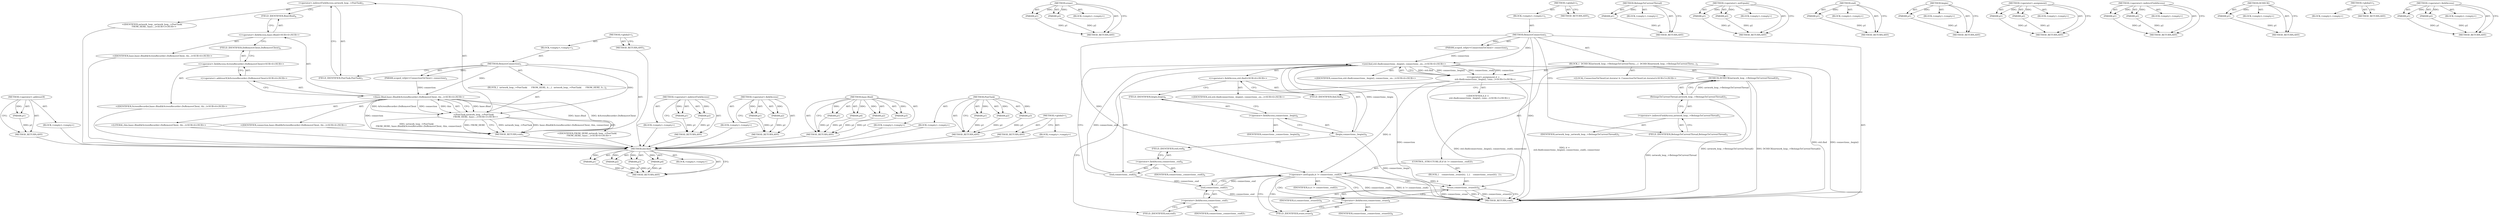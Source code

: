 digraph "&lt;operator&gt;.fieldAccess" {
vulnerable_68 [label=<(METHOD,&lt;operator&gt;.addressOf)>];
vulnerable_69 [label=<(PARAM,p1)>];
vulnerable_70 [label=<(BLOCK,&lt;empty&gt;,&lt;empty&gt;)>];
vulnerable_71 [label=<(METHOD_RETURN,ANY)>];
vulnerable_6 [label=<(METHOD,&lt;global&gt;)<SUB>1</SUB>>];
vulnerable_7 [label=<(BLOCK,&lt;empty&gt;,&lt;empty&gt;)<SUB>1</SUB>>];
vulnerable_8 [label=<(METHOD,RemoveConnection)<SUB>1</SUB>>];
vulnerable_9 [label=<(PARAM,scoped_refptr&lt;ConnectionToClient&gt; connection)<SUB>2</SUB>>];
vulnerable_10 [label=<(BLOCK,{
  network_loop_-&gt;PostTask(
      FROM_HERE, b...,{
  network_loop_-&gt;PostTask(
      FROM_HERE, b...)<SUB>2</SUB>>];
vulnerable_11 [label="<(PostTask,network_loop_-&gt;PostTask(
      FROM_HERE, base:...)<SUB>3</SUB>>"];
vulnerable_12 [label=<(&lt;operator&gt;.indirectFieldAccess,network_loop_-&gt;PostTask)<SUB>3</SUB>>];
vulnerable_13 [label="<(IDENTIFIER,network_loop_,network_loop_-&gt;PostTask(
      FROM_HERE, base:...)<SUB>3</SUB>>"];
vulnerable_14 [label=<(FIELD_IDENTIFIER,PostTask,PostTask)<SUB>3</SUB>>];
vulnerable_15 [label="<(IDENTIFIER,FROM_HERE,network_loop_-&gt;PostTask(
      FROM_HERE, base:...)<SUB>4</SUB>>"];
vulnerable_16 [label="<(base.Bind,base::Bind(&amp;ScreenRecorder::DoRemoveClient, thi...)<SUB>4</SUB>>"];
vulnerable_17 [label="<(&lt;operator&gt;.fieldAccess,base::Bind)<SUB>4</SUB>>"];
vulnerable_18 [label="<(IDENTIFIER,base,base::Bind(&amp;ScreenRecorder::DoRemoveClient, thi...)<SUB>4</SUB>>"];
vulnerable_19 [label=<(FIELD_IDENTIFIER,Bind,Bind)<SUB>4</SUB>>];
vulnerable_20 [label="<(&lt;operator&gt;.addressOf,&amp;ScreenRecorder::DoRemoveClient)<SUB>4</SUB>>"];
vulnerable_21 [label="<(&lt;operator&gt;.fieldAccess,ScreenRecorder::DoRemoveClient)<SUB>4</SUB>>"];
vulnerable_22 [label="<(IDENTIFIER,ScreenRecorder,base::Bind(&amp;ScreenRecorder::DoRemoveClient, thi...)<SUB>4</SUB>>"];
vulnerable_23 [label=<(FIELD_IDENTIFIER,DoRemoveClient,DoRemoveClient)<SUB>4</SUB>>];
vulnerable_24 [label="<(LITERAL,this,base::Bind(&amp;ScreenRecorder::DoRemoveClient, thi...)<SUB>4</SUB>>"];
vulnerable_25 [label="<(IDENTIFIER,connection,base::Bind(&amp;ScreenRecorder::DoRemoveClient, thi...)<SUB>4</SUB>>"];
vulnerable_26 [label=<(METHOD_RETURN,void)<SUB>1</SUB>>];
vulnerable_28 [label=<(METHOD_RETURN,ANY)<SUB>1</SUB>>];
vulnerable_51 [label=<(METHOD,&lt;operator&gt;.indirectFieldAccess)>];
vulnerable_52 [label=<(PARAM,p1)>];
vulnerable_53 [label=<(PARAM,p2)>];
vulnerable_54 [label=<(BLOCK,&lt;empty&gt;,&lt;empty&gt;)>];
vulnerable_55 [label=<(METHOD_RETURN,ANY)>];
vulnerable_63 [label=<(METHOD,&lt;operator&gt;.fieldAccess)>];
vulnerable_64 [label=<(PARAM,p1)>];
vulnerable_65 [label=<(PARAM,p2)>];
vulnerable_66 [label=<(BLOCK,&lt;empty&gt;,&lt;empty&gt;)>];
vulnerable_67 [label=<(METHOD_RETURN,ANY)>];
vulnerable_56 [label=<(METHOD,base.Bind)>];
vulnerable_57 [label=<(PARAM,p1)>];
vulnerable_58 [label=<(PARAM,p2)>];
vulnerable_59 [label=<(PARAM,p3)>];
vulnerable_60 [label=<(PARAM,p4)>];
vulnerable_61 [label=<(BLOCK,&lt;empty&gt;,&lt;empty&gt;)>];
vulnerable_62 [label=<(METHOD_RETURN,ANY)>];
vulnerable_45 [label=<(METHOD,PostTask)>];
vulnerable_46 [label=<(PARAM,p1)>];
vulnerable_47 [label=<(PARAM,p2)>];
vulnerable_48 [label=<(PARAM,p3)>];
vulnerable_49 [label=<(BLOCK,&lt;empty&gt;,&lt;empty&gt;)>];
vulnerable_50 [label=<(METHOD_RETURN,ANY)>];
vulnerable_39 [label=<(METHOD,&lt;global&gt;)<SUB>1</SUB>>];
vulnerable_40 [label=<(BLOCK,&lt;empty&gt;,&lt;empty&gt;)>];
vulnerable_41 [label=<(METHOD_RETURN,ANY)>];
fixed_82 [label=<(METHOD,std.find)>];
fixed_83 [label=<(PARAM,p1)>];
fixed_84 [label=<(PARAM,p2)>];
fixed_85 [label=<(PARAM,p3)>];
fixed_86 [label=<(PARAM,p4)>];
fixed_87 [label=<(BLOCK,&lt;empty&gt;,&lt;empty&gt;)>];
fixed_88 [label=<(METHOD_RETURN,ANY)>];
fixed_107 [label=<(METHOD,erase)>];
fixed_108 [label=<(PARAM,p1)>];
fixed_109 [label=<(PARAM,p2)>];
fixed_110 [label=<(BLOCK,&lt;empty&gt;,&lt;empty&gt;)>];
fixed_111 [label=<(METHOD_RETURN,ANY)>];
fixed_6 [label=<(METHOD,&lt;global&gt;)<SUB>1</SUB>>];
fixed_7 [label=<(BLOCK,&lt;empty&gt;,&lt;empty&gt;)<SUB>1</SUB>>];
fixed_8 [label=<(METHOD,RemoveConnection)<SUB>1</SUB>>];
fixed_9 [label=<(PARAM,scoped_refptr&lt;ConnectionToClient&gt; connection)<SUB>2</SUB>>];
fixed_10 [label=<(BLOCK,{
  DCHECK(network_loop_-&gt;BelongsToCurrentThrea...,{
  DCHECK(network_loop_-&gt;BelongsToCurrentThrea...)<SUB>2</SUB>>];
fixed_11 [label=<(DCHECK,DCHECK(network_loop_-&gt;BelongsToCurrentThread()))<SUB>3</SUB>>];
fixed_12 [label=<(BelongsToCurrentThread,network_loop_-&gt;BelongsToCurrentThread())<SUB>3</SUB>>];
fixed_13 [label=<(&lt;operator&gt;.indirectFieldAccess,network_loop_-&gt;BelongsToCurrentThread)<SUB>3</SUB>>];
fixed_14 [label=<(IDENTIFIER,network_loop_,network_loop_-&gt;BelongsToCurrentThread())<SUB>3</SUB>>];
fixed_15 [label=<(FIELD_IDENTIFIER,BelongsToCurrentThread,BelongsToCurrentThread)<SUB>3</SUB>>];
fixed_16 [label="<(LOCAL,ConnectionToClientList.iterator it: ConnectionToClientList.iterator)<SUB>5</SUB>>"];
fixed_17 [label="<(&lt;operator&gt;.assignment,it =
      std::find(connections_.begin(), conn...)<SUB>5</SUB>>"];
fixed_18 [label="<(IDENTIFIER,it,it =
      std::find(connections_.begin(), conn...)<SUB>5</SUB>>"];
fixed_19 [label="<(std.find,std::find(connections_.begin(), connections_.en...)<SUB>6</SUB>>"];
fixed_20 [label="<(&lt;operator&gt;.fieldAccess,std::find)<SUB>6</SUB>>"];
fixed_21 [label="<(IDENTIFIER,std,std::find(connections_.begin(), connections_.en...)<SUB>6</SUB>>"];
fixed_22 [label=<(FIELD_IDENTIFIER,find,find)<SUB>6</SUB>>];
fixed_23 [label=<(begin,connections_.begin())<SUB>6</SUB>>];
fixed_24 [label=<(&lt;operator&gt;.fieldAccess,connections_.begin)<SUB>6</SUB>>];
fixed_25 [label=<(IDENTIFIER,connections_,connections_.begin())<SUB>6</SUB>>];
fixed_26 [label=<(FIELD_IDENTIFIER,begin,begin)<SUB>6</SUB>>];
fixed_27 [label=<(end,connections_.end())<SUB>6</SUB>>];
fixed_28 [label=<(&lt;operator&gt;.fieldAccess,connections_.end)<SUB>6</SUB>>];
fixed_29 [label=<(IDENTIFIER,connections_,connections_.end())<SUB>6</SUB>>];
fixed_30 [label=<(FIELD_IDENTIFIER,end,end)<SUB>6</SUB>>];
fixed_31 [label="<(IDENTIFIER,connection,std::find(connections_.begin(), connections_.en...)<SUB>6</SUB>>"];
fixed_32 [label=<(CONTROL_STRUCTURE,IF,if (it != connections_.end()))<SUB>7</SUB>>];
fixed_33 [label=<(&lt;operator&gt;.notEquals,it != connections_.end())<SUB>7</SUB>>];
fixed_34 [label=<(IDENTIFIER,it,it != connections_.end())<SUB>7</SUB>>];
fixed_35 [label=<(end,connections_.end())<SUB>7</SUB>>];
fixed_36 [label=<(&lt;operator&gt;.fieldAccess,connections_.end)<SUB>7</SUB>>];
fixed_37 [label=<(IDENTIFIER,connections_,connections_.end())<SUB>7</SUB>>];
fixed_38 [label=<(FIELD_IDENTIFIER,end,end)<SUB>7</SUB>>];
fixed_39 [label=<(BLOCK,{
    connections_.erase(it);
  },{
    connections_.erase(it);
  })<SUB>7</SUB>>];
fixed_40 [label=<(erase,connections_.erase(it))<SUB>8</SUB>>];
fixed_41 [label=<(&lt;operator&gt;.fieldAccess,connections_.erase)<SUB>8</SUB>>];
fixed_42 [label=<(IDENTIFIER,connections_,connections_.erase(it))<SUB>8</SUB>>];
fixed_43 [label=<(FIELD_IDENTIFIER,erase,erase)<SUB>8</SUB>>];
fixed_44 [label=<(IDENTIFIER,it,connections_.erase(it))<SUB>8</SUB>>];
fixed_45 [label=<(METHOD_RETURN,void)<SUB>1</SUB>>];
fixed_47 [label=<(METHOD_RETURN,ANY)<SUB>1</SUB>>];
fixed_68 [label=<(METHOD,BelongsToCurrentThread)>];
fixed_69 [label=<(PARAM,p1)>];
fixed_70 [label=<(BLOCK,&lt;empty&gt;,&lt;empty&gt;)>];
fixed_71 [label=<(METHOD_RETURN,ANY)>];
fixed_102 [label=<(METHOD,&lt;operator&gt;.notEquals)>];
fixed_103 [label=<(PARAM,p1)>];
fixed_104 [label=<(PARAM,p2)>];
fixed_105 [label=<(BLOCK,&lt;empty&gt;,&lt;empty&gt;)>];
fixed_106 [label=<(METHOD_RETURN,ANY)>];
fixed_98 [label=<(METHOD,end)>];
fixed_99 [label=<(PARAM,p1)>];
fixed_100 [label=<(BLOCK,&lt;empty&gt;,&lt;empty&gt;)>];
fixed_101 [label=<(METHOD_RETURN,ANY)>];
fixed_94 [label=<(METHOD,begin)>];
fixed_95 [label=<(PARAM,p1)>];
fixed_96 [label=<(BLOCK,&lt;empty&gt;,&lt;empty&gt;)>];
fixed_97 [label=<(METHOD_RETURN,ANY)>];
fixed_77 [label=<(METHOD,&lt;operator&gt;.assignment)>];
fixed_78 [label=<(PARAM,p1)>];
fixed_79 [label=<(PARAM,p2)>];
fixed_80 [label=<(BLOCK,&lt;empty&gt;,&lt;empty&gt;)>];
fixed_81 [label=<(METHOD_RETURN,ANY)>];
fixed_72 [label=<(METHOD,&lt;operator&gt;.indirectFieldAccess)>];
fixed_73 [label=<(PARAM,p1)>];
fixed_74 [label=<(PARAM,p2)>];
fixed_75 [label=<(BLOCK,&lt;empty&gt;,&lt;empty&gt;)>];
fixed_76 [label=<(METHOD_RETURN,ANY)>];
fixed_64 [label=<(METHOD,DCHECK)>];
fixed_65 [label=<(PARAM,p1)>];
fixed_66 [label=<(BLOCK,&lt;empty&gt;,&lt;empty&gt;)>];
fixed_67 [label=<(METHOD_RETURN,ANY)>];
fixed_58 [label=<(METHOD,&lt;global&gt;)<SUB>1</SUB>>];
fixed_59 [label=<(BLOCK,&lt;empty&gt;,&lt;empty&gt;)>];
fixed_60 [label=<(METHOD_RETURN,ANY)>];
fixed_89 [label=<(METHOD,&lt;operator&gt;.fieldAccess)>];
fixed_90 [label=<(PARAM,p1)>];
fixed_91 [label=<(PARAM,p2)>];
fixed_92 [label=<(BLOCK,&lt;empty&gt;,&lt;empty&gt;)>];
fixed_93 [label=<(METHOD_RETURN,ANY)>];
vulnerable_68 -> vulnerable_69  [key=0, label="AST: "];
vulnerable_68 -> vulnerable_69  [key=1, label="DDG: "];
vulnerable_68 -> vulnerable_70  [key=0, label="AST: "];
vulnerable_68 -> vulnerable_71  [key=0, label="AST: "];
vulnerable_68 -> vulnerable_71  [key=1, label="CFG: "];
vulnerable_69 -> vulnerable_71  [key=0, label="DDG: p1"];
vulnerable_70 -> fixed_82  [key=0];
vulnerable_71 -> fixed_82  [key=0];
vulnerable_6 -> vulnerable_7  [key=0, label="AST: "];
vulnerable_6 -> vulnerable_28  [key=0, label="AST: "];
vulnerable_6 -> vulnerable_28  [key=1, label="CFG: "];
vulnerable_7 -> vulnerable_8  [key=0, label="AST: "];
vulnerable_8 -> vulnerable_9  [key=0, label="AST: "];
vulnerable_8 -> vulnerable_9  [key=1, label="DDG: "];
vulnerable_8 -> vulnerable_10  [key=0, label="AST: "];
vulnerable_8 -> vulnerable_26  [key=0, label="AST: "];
vulnerable_8 -> vulnerable_14  [key=0, label="CFG: "];
vulnerable_8 -> vulnerable_11  [key=0, label="DDG: "];
vulnerable_8 -> vulnerable_16  [key=0, label="DDG: "];
vulnerable_9 -> vulnerable_16  [key=0, label="DDG: connection"];
vulnerable_10 -> vulnerable_11  [key=0, label="AST: "];
vulnerable_11 -> vulnerable_12  [key=0, label="AST: "];
vulnerable_11 -> vulnerable_15  [key=0, label="AST: "];
vulnerable_11 -> vulnerable_16  [key=0, label="AST: "];
vulnerable_11 -> vulnerable_26  [key=0, label="CFG: "];
vulnerable_11 -> vulnerable_26  [key=1, label="DDG: network_loop_-&gt;PostTask"];
vulnerable_11 -> vulnerable_26  [key=2, label="DDG: base::Bind(&amp;ScreenRecorder::DoRemoveClient, this, connection)"];
vulnerable_11 -> vulnerable_26  [key=3, label="DDG: network_loop_-&gt;PostTask(
      FROM_HERE, base::Bind(&amp;ScreenRecorder::DoRemoveClient, this, connection))"];
vulnerable_11 -> vulnerable_26  [key=4, label="DDG: FROM_HERE"];
vulnerable_12 -> vulnerable_13  [key=0, label="AST: "];
vulnerable_12 -> vulnerable_14  [key=0, label="AST: "];
vulnerable_12 -> vulnerable_19  [key=0, label="CFG: "];
vulnerable_13 -> fixed_82  [key=0];
vulnerable_14 -> vulnerable_12  [key=0, label="CFG: "];
vulnerable_15 -> fixed_82  [key=0];
vulnerable_16 -> vulnerable_17  [key=0, label="AST: "];
vulnerable_16 -> vulnerable_20  [key=0, label="AST: "];
vulnerable_16 -> vulnerable_24  [key=0, label="AST: "];
vulnerable_16 -> vulnerable_25  [key=0, label="AST: "];
vulnerable_16 -> vulnerable_11  [key=0, label="CFG: "];
vulnerable_16 -> vulnerable_11  [key=1, label="DDG: base::Bind"];
vulnerable_16 -> vulnerable_11  [key=2, label="DDG: &amp;ScreenRecorder::DoRemoveClient"];
vulnerable_16 -> vulnerable_11  [key=3, label="DDG: this"];
vulnerable_16 -> vulnerable_11  [key=4, label="DDG: connection"];
vulnerable_16 -> vulnerable_26  [key=0, label="DDG: base::Bind"];
vulnerable_16 -> vulnerable_26  [key=1, label="DDG: &amp;ScreenRecorder::DoRemoveClient"];
vulnerable_16 -> vulnerable_26  [key=2, label="DDG: connection"];
vulnerable_17 -> vulnerable_18  [key=0, label="AST: "];
vulnerable_17 -> vulnerable_19  [key=0, label="AST: "];
vulnerable_17 -> vulnerable_23  [key=0, label="CFG: "];
vulnerable_18 -> fixed_82  [key=0];
vulnerable_19 -> vulnerable_17  [key=0, label="CFG: "];
vulnerable_20 -> vulnerable_21  [key=0, label="AST: "];
vulnerable_20 -> vulnerable_16  [key=0, label="CFG: "];
vulnerable_21 -> vulnerable_22  [key=0, label="AST: "];
vulnerable_21 -> vulnerable_23  [key=0, label="AST: "];
vulnerable_21 -> vulnerable_20  [key=0, label="CFG: "];
vulnerable_22 -> fixed_82  [key=0];
vulnerable_23 -> vulnerable_21  [key=0, label="CFG: "];
vulnerable_24 -> fixed_82  [key=0];
vulnerable_25 -> fixed_82  [key=0];
vulnerable_26 -> fixed_82  [key=0];
vulnerable_28 -> fixed_82  [key=0];
vulnerable_51 -> vulnerable_52  [key=0, label="AST: "];
vulnerable_51 -> vulnerable_52  [key=1, label="DDG: "];
vulnerable_51 -> vulnerable_54  [key=0, label="AST: "];
vulnerable_51 -> vulnerable_53  [key=0, label="AST: "];
vulnerable_51 -> vulnerable_53  [key=1, label="DDG: "];
vulnerable_51 -> vulnerable_55  [key=0, label="AST: "];
vulnerable_51 -> vulnerable_55  [key=1, label="CFG: "];
vulnerable_52 -> vulnerable_55  [key=0, label="DDG: p1"];
vulnerable_53 -> vulnerable_55  [key=0, label="DDG: p2"];
vulnerable_54 -> fixed_82  [key=0];
vulnerable_55 -> fixed_82  [key=0];
vulnerable_63 -> vulnerable_64  [key=0, label="AST: "];
vulnerable_63 -> vulnerable_64  [key=1, label="DDG: "];
vulnerable_63 -> vulnerable_66  [key=0, label="AST: "];
vulnerable_63 -> vulnerable_65  [key=0, label="AST: "];
vulnerable_63 -> vulnerable_65  [key=1, label="DDG: "];
vulnerable_63 -> vulnerable_67  [key=0, label="AST: "];
vulnerable_63 -> vulnerable_67  [key=1, label="CFG: "];
vulnerable_64 -> vulnerable_67  [key=0, label="DDG: p1"];
vulnerable_65 -> vulnerable_67  [key=0, label="DDG: p2"];
vulnerable_66 -> fixed_82  [key=0];
vulnerable_67 -> fixed_82  [key=0];
vulnerable_56 -> vulnerable_57  [key=0, label="AST: "];
vulnerable_56 -> vulnerable_57  [key=1, label="DDG: "];
vulnerable_56 -> vulnerable_61  [key=0, label="AST: "];
vulnerable_56 -> vulnerable_58  [key=0, label="AST: "];
vulnerable_56 -> vulnerable_58  [key=1, label="DDG: "];
vulnerable_56 -> vulnerable_62  [key=0, label="AST: "];
vulnerable_56 -> vulnerable_62  [key=1, label="CFG: "];
vulnerable_56 -> vulnerable_59  [key=0, label="AST: "];
vulnerable_56 -> vulnerable_59  [key=1, label="DDG: "];
vulnerable_56 -> vulnerable_60  [key=0, label="AST: "];
vulnerable_56 -> vulnerable_60  [key=1, label="DDG: "];
vulnerable_57 -> vulnerable_62  [key=0, label="DDG: p1"];
vulnerable_58 -> vulnerable_62  [key=0, label="DDG: p2"];
vulnerable_59 -> vulnerable_62  [key=0, label="DDG: p3"];
vulnerable_60 -> vulnerable_62  [key=0, label="DDG: p4"];
vulnerable_61 -> fixed_82  [key=0];
vulnerable_62 -> fixed_82  [key=0];
vulnerable_45 -> vulnerable_46  [key=0, label="AST: "];
vulnerable_45 -> vulnerable_46  [key=1, label="DDG: "];
vulnerable_45 -> vulnerable_49  [key=0, label="AST: "];
vulnerable_45 -> vulnerable_47  [key=0, label="AST: "];
vulnerable_45 -> vulnerable_47  [key=1, label="DDG: "];
vulnerable_45 -> vulnerable_50  [key=0, label="AST: "];
vulnerable_45 -> vulnerable_50  [key=1, label="CFG: "];
vulnerable_45 -> vulnerable_48  [key=0, label="AST: "];
vulnerable_45 -> vulnerable_48  [key=1, label="DDG: "];
vulnerable_46 -> vulnerable_50  [key=0, label="DDG: p1"];
vulnerable_47 -> vulnerable_50  [key=0, label="DDG: p2"];
vulnerable_48 -> vulnerable_50  [key=0, label="DDG: p3"];
vulnerable_49 -> fixed_82  [key=0];
vulnerable_50 -> fixed_82  [key=0];
vulnerable_39 -> vulnerable_40  [key=0, label="AST: "];
vulnerable_39 -> vulnerable_41  [key=0, label="AST: "];
vulnerable_39 -> vulnerable_41  [key=1, label="CFG: "];
vulnerable_40 -> fixed_82  [key=0];
vulnerable_41 -> fixed_82  [key=0];
fixed_82 -> fixed_83  [key=0, label="AST: "];
fixed_82 -> fixed_83  [key=1, label="DDG: "];
fixed_82 -> fixed_87  [key=0, label="AST: "];
fixed_82 -> fixed_84  [key=0, label="AST: "];
fixed_82 -> fixed_84  [key=1, label="DDG: "];
fixed_82 -> fixed_88  [key=0, label="AST: "];
fixed_82 -> fixed_88  [key=1, label="CFG: "];
fixed_82 -> fixed_85  [key=0, label="AST: "];
fixed_82 -> fixed_85  [key=1, label="DDG: "];
fixed_82 -> fixed_86  [key=0, label="AST: "];
fixed_82 -> fixed_86  [key=1, label="DDG: "];
fixed_83 -> fixed_88  [key=0, label="DDG: p1"];
fixed_84 -> fixed_88  [key=0, label="DDG: p2"];
fixed_85 -> fixed_88  [key=0, label="DDG: p3"];
fixed_86 -> fixed_88  [key=0, label="DDG: p4"];
fixed_107 -> fixed_108  [key=0, label="AST: "];
fixed_107 -> fixed_108  [key=1, label="DDG: "];
fixed_107 -> fixed_110  [key=0, label="AST: "];
fixed_107 -> fixed_109  [key=0, label="AST: "];
fixed_107 -> fixed_109  [key=1, label="DDG: "];
fixed_107 -> fixed_111  [key=0, label="AST: "];
fixed_107 -> fixed_111  [key=1, label="CFG: "];
fixed_108 -> fixed_111  [key=0, label="DDG: p1"];
fixed_109 -> fixed_111  [key=0, label="DDG: p2"];
fixed_6 -> fixed_7  [key=0, label="AST: "];
fixed_6 -> fixed_47  [key=0, label="AST: "];
fixed_6 -> fixed_47  [key=1, label="CFG: "];
fixed_7 -> fixed_8  [key=0, label="AST: "];
fixed_8 -> fixed_9  [key=0, label="AST: "];
fixed_8 -> fixed_9  [key=1, label="DDG: "];
fixed_8 -> fixed_10  [key=0, label="AST: "];
fixed_8 -> fixed_45  [key=0, label="AST: "];
fixed_8 -> fixed_15  [key=0, label="CFG: "];
fixed_8 -> fixed_19  [key=0, label="DDG: "];
fixed_8 -> fixed_33  [key=0, label="DDG: "];
fixed_8 -> fixed_40  [key=0, label="DDG: "];
fixed_9 -> fixed_19  [key=0, label="DDG: connection"];
fixed_10 -> fixed_11  [key=0, label="AST: "];
fixed_10 -> fixed_16  [key=0, label="AST: "];
fixed_10 -> fixed_17  [key=0, label="AST: "];
fixed_10 -> fixed_32  [key=0, label="AST: "];
fixed_11 -> fixed_12  [key=0, label="AST: "];
fixed_11 -> fixed_22  [key=0, label="CFG: "];
fixed_11 -> fixed_45  [key=0, label="DDG: network_loop_-&gt;BelongsToCurrentThread()"];
fixed_11 -> fixed_45  [key=1, label="DDG: DCHECK(network_loop_-&gt;BelongsToCurrentThread())"];
fixed_12 -> fixed_13  [key=0, label="AST: "];
fixed_12 -> fixed_11  [key=0, label="CFG: "];
fixed_12 -> fixed_11  [key=1, label="DDG: network_loop_-&gt;BelongsToCurrentThread"];
fixed_12 -> fixed_45  [key=0, label="DDG: network_loop_-&gt;BelongsToCurrentThread"];
fixed_13 -> fixed_14  [key=0, label="AST: "];
fixed_13 -> fixed_15  [key=0, label="AST: "];
fixed_13 -> fixed_12  [key=0, label="CFG: "];
fixed_15 -> fixed_13  [key=0, label="CFG: "];
fixed_17 -> fixed_18  [key=0, label="AST: "];
fixed_17 -> fixed_19  [key=0, label="AST: "];
fixed_17 -> fixed_38  [key=0, label="CFG: "];
fixed_17 -> fixed_45  [key=0, label="DDG: std::find(connections_.begin(), connections_.end(), connection)"];
fixed_17 -> fixed_45  [key=1, label="DDG: it =
      std::find(connections_.begin(), connections_.end(), connection)"];
fixed_17 -> fixed_33  [key=0, label="DDG: it"];
fixed_19 -> fixed_20  [key=0, label="AST: "];
fixed_19 -> fixed_23  [key=0, label="AST: "];
fixed_19 -> fixed_27  [key=0, label="AST: "];
fixed_19 -> fixed_31  [key=0, label="AST: "];
fixed_19 -> fixed_17  [key=0, label="CFG: "];
fixed_19 -> fixed_17  [key=1, label="DDG: std::find"];
fixed_19 -> fixed_17  [key=2, label="DDG: connections_.begin()"];
fixed_19 -> fixed_17  [key=3, label="DDG: connections_.end()"];
fixed_19 -> fixed_17  [key=4, label="DDG: connection"];
fixed_19 -> fixed_45  [key=0, label="DDG: std::find"];
fixed_19 -> fixed_45  [key=1, label="DDG: connections_.begin()"];
fixed_19 -> fixed_45  [key=2, label="DDG: connection"];
fixed_20 -> fixed_21  [key=0, label="AST: "];
fixed_20 -> fixed_22  [key=0, label="AST: "];
fixed_20 -> fixed_26  [key=0, label="CFG: "];
fixed_22 -> fixed_20  [key=0, label="CFG: "];
fixed_23 -> fixed_24  [key=0, label="AST: "];
fixed_23 -> fixed_30  [key=0, label="CFG: "];
fixed_23 -> fixed_45  [key=0, label="DDG: connections_.begin"];
fixed_23 -> fixed_19  [key=0, label="DDG: connections_.begin"];
fixed_24 -> fixed_25  [key=0, label="AST: "];
fixed_24 -> fixed_26  [key=0, label="AST: "];
fixed_24 -> fixed_23  [key=0, label="CFG: "];
fixed_26 -> fixed_24  [key=0, label="CFG: "];
fixed_27 -> fixed_28  [key=0, label="AST: "];
fixed_27 -> fixed_19  [key=0, label="CFG: "];
fixed_27 -> fixed_19  [key=1, label="DDG: connections_.end"];
fixed_27 -> fixed_35  [key=0, label="DDG: connections_.end"];
fixed_28 -> fixed_29  [key=0, label="AST: "];
fixed_28 -> fixed_30  [key=0, label="AST: "];
fixed_28 -> fixed_27  [key=0, label="CFG: "];
fixed_30 -> fixed_28  [key=0, label="CFG: "];
fixed_32 -> fixed_33  [key=0, label="AST: "];
fixed_32 -> fixed_39  [key=0, label="AST: "];
fixed_33 -> fixed_34  [key=0, label="AST: "];
fixed_33 -> fixed_35  [key=0, label="AST: "];
fixed_33 -> fixed_45  [key=0, label="CFG: "];
fixed_33 -> fixed_45  [key=1, label="DDG: connections_.end()"];
fixed_33 -> fixed_45  [key=2, label="DDG: it != connections_.end()"];
fixed_33 -> fixed_43  [key=0, label="CFG: "];
fixed_33 -> fixed_43  [key=1, label="CDG: "];
fixed_33 -> fixed_40  [key=0, label="DDG: it"];
fixed_33 -> fixed_40  [key=1, label="CDG: "];
fixed_33 -> fixed_41  [key=0, label="CDG: "];
fixed_35 -> fixed_36  [key=0, label="AST: "];
fixed_35 -> fixed_33  [key=0, label="CFG: "];
fixed_35 -> fixed_33  [key=1, label="DDG: connections_.end"];
fixed_35 -> fixed_45  [key=0, label="DDG: connections_.end"];
fixed_36 -> fixed_37  [key=0, label="AST: "];
fixed_36 -> fixed_38  [key=0, label="AST: "];
fixed_36 -> fixed_35  [key=0, label="CFG: "];
fixed_38 -> fixed_36  [key=0, label="CFG: "];
fixed_39 -> fixed_40  [key=0, label="AST: "];
fixed_40 -> fixed_41  [key=0, label="AST: "];
fixed_40 -> fixed_44  [key=0, label="AST: "];
fixed_40 -> fixed_45  [key=0, label="CFG: "];
fixed_40 -> fixed_45  [key=1, label="DDG: connections_.erase"];
fixed_40 -> fixed_45  [key=2, label="DDG: it"];
fixed_40 -> fixed_45  [key=3, label="DDG: connections_.erase(it)"];
fixed_41 -> fixed_42  [key=0, label="AST: "];
fixed_41 -> fixed_43  [key=0, label="AST: "];
fixed_41 -> fixed_40  [key=0, label="CFG: "];
fixed_43 -> fixed_41  [key=0, label="CFG: "];
fixed_68 -> fixed_69  [key=0, label="AST: "];
fixed_68 -> fixed_69  [key=1, label="DDG: "];
fixed_68 -> fixed_70  [key=0, label="AST: "];
fixed_68 -> fixed_71  [key=0, label="AST: "];
fixed_68 -> fixed_71  [key=1, label="CFG: "];
fixed_69 -> fixed_71  [key=0, label="DDG: p1"];
fixed_102 -> fixed_103  [key=0, label="AST: "];
fixed_102 -> fixed_103  [key=1, label="DDG: "];
fixed_102 -> fixed_105  [key=0, label="AST: "];
fixed_102 -> fixed_104  [key=0, label="AST: "];
fixed_102 -> fixed_104  [key=1, label="DDG: "];
fixed_102 -> fixed_106  [key=0, label="AST: "];
fixed_102 -> fixed_106  [key=1, label="CFG: "];
fixed_103 -> fixed_106  [key=0, label="DDG: p1"];
fixed_104 -> fixed_106  [key=0, label="DDG: p2"];
fixed_98 -> fixed_99  [key=0, label="AST: "];
fixed_98 -> fixed_99  [key=1, label="DDG: "];
fixed_98 -> fixed_100  [key=0, label="AST: "];
fixed_98 -> fixed_101  [key=0, label="AST: "];
fixed_98 -> fixed_101  [key=1, label="CFG: "];
fixed_99 -> fixed_101  [key=0, label="DDG: p1"];
fixed_94 -> fixed_95  [key=0, label="AST: "];
fixed_94 -> fixed_95  [key=1, label="DDG: "];
fixed_94 -> fixed_96  [key=0, label="AST: "];
fixed_94 -> fixed_97  [key=0, label="AST: "];
fixed_94 -> fixed_97  [key=1, label="CFG: "];
fixed_95 -> fixed_97  [key=0, label="DDG: p1"];
fixed_77 -> fixed_78  [key=0, label="AST: "];
fixed_77 -> fixed_78  [key=1, label="DDG: "];
fixed_77 -> fixed_80  [key=0, label="AST: "];
fixed_77 -> fixed_79  [key=0, label="AST: "];
fixed_77 -> fixed_79  [key=1, label="DDG: "];
fixed_77 -> fixed_81  [key=0, label="AST: "];
fixed_77 -> fixed_81  [key=1, label="CFG: "];
fixed_78 -> fixed_81  [key=0, label="DDG: p1"];
fixed_79 -> fixed_81  [key=0, label="DDG: p2"];
fixed_72 -> fixed_73  [key=0, label="AST: "];
fixed_72 -> fixed_73  [key=1, label="DDG: "];
fixed_72 -> fixed_75  [key=0, label="AST: "];
fixed_72 -> fixed_74  [key=0, label="AST: "];
fixed_72 -> fixed_74  [key=1, label="DDG: "];
fixed_72 -> fixed_76  [key=0, label="AST: "];
fixed_72 -> fixed_76  [key=1, label="CFG: "];
fixed_73 -> fixed_76  [key=0, label="DDG: p1"];
fixed_74 -> fixed_76  [key=0, label="DDG: p2"];
fixed_64 -> fixed_65  [key=0, label="AST: "];
fixed_64 -> fixed_65  [key=1, label="DDG: "];
fixed_64 -> fixed_66  [key=0, label="AST: "];
fixed_64 -> fixed_67  [key=0, label="AST: "];
fixed_64 -> fixed_67  [key=1, label="CFG: "];
fixed_65 -> fixed_67  [key=0, label="DDG: p1"];
fixed_58 -> fixed_59  [key=0, label="AST: "];
fixed_58 -> fixed_60  [key=0, label="AST: "];
fixed_58 -> fixed_60  [key=1, label="CFG: "];
fixed_89 -> fixed_90  [key=0, label="AST: "];
fixed_89 -> fixed_90  [key=1, label="DDG: "];
fixed_89 -> fixed_92  [key=0, label="AST: "];
fixed_89 -> fixed_91  [key=0, label="AST: "];
fixed_89 -> fixed_91  [key=1, label="DDG: "];
fixed_89 -> fixed_93  [key=0, label="AST: "];
fixed_89 -> fixed_93  [key=1, label="CFG: "];
fixed_90 -> fixed_93  [key=0, label="DDG: p1"];
fixed_91 -> fixed_93  [key=0, label="DDG: p2"];
}

